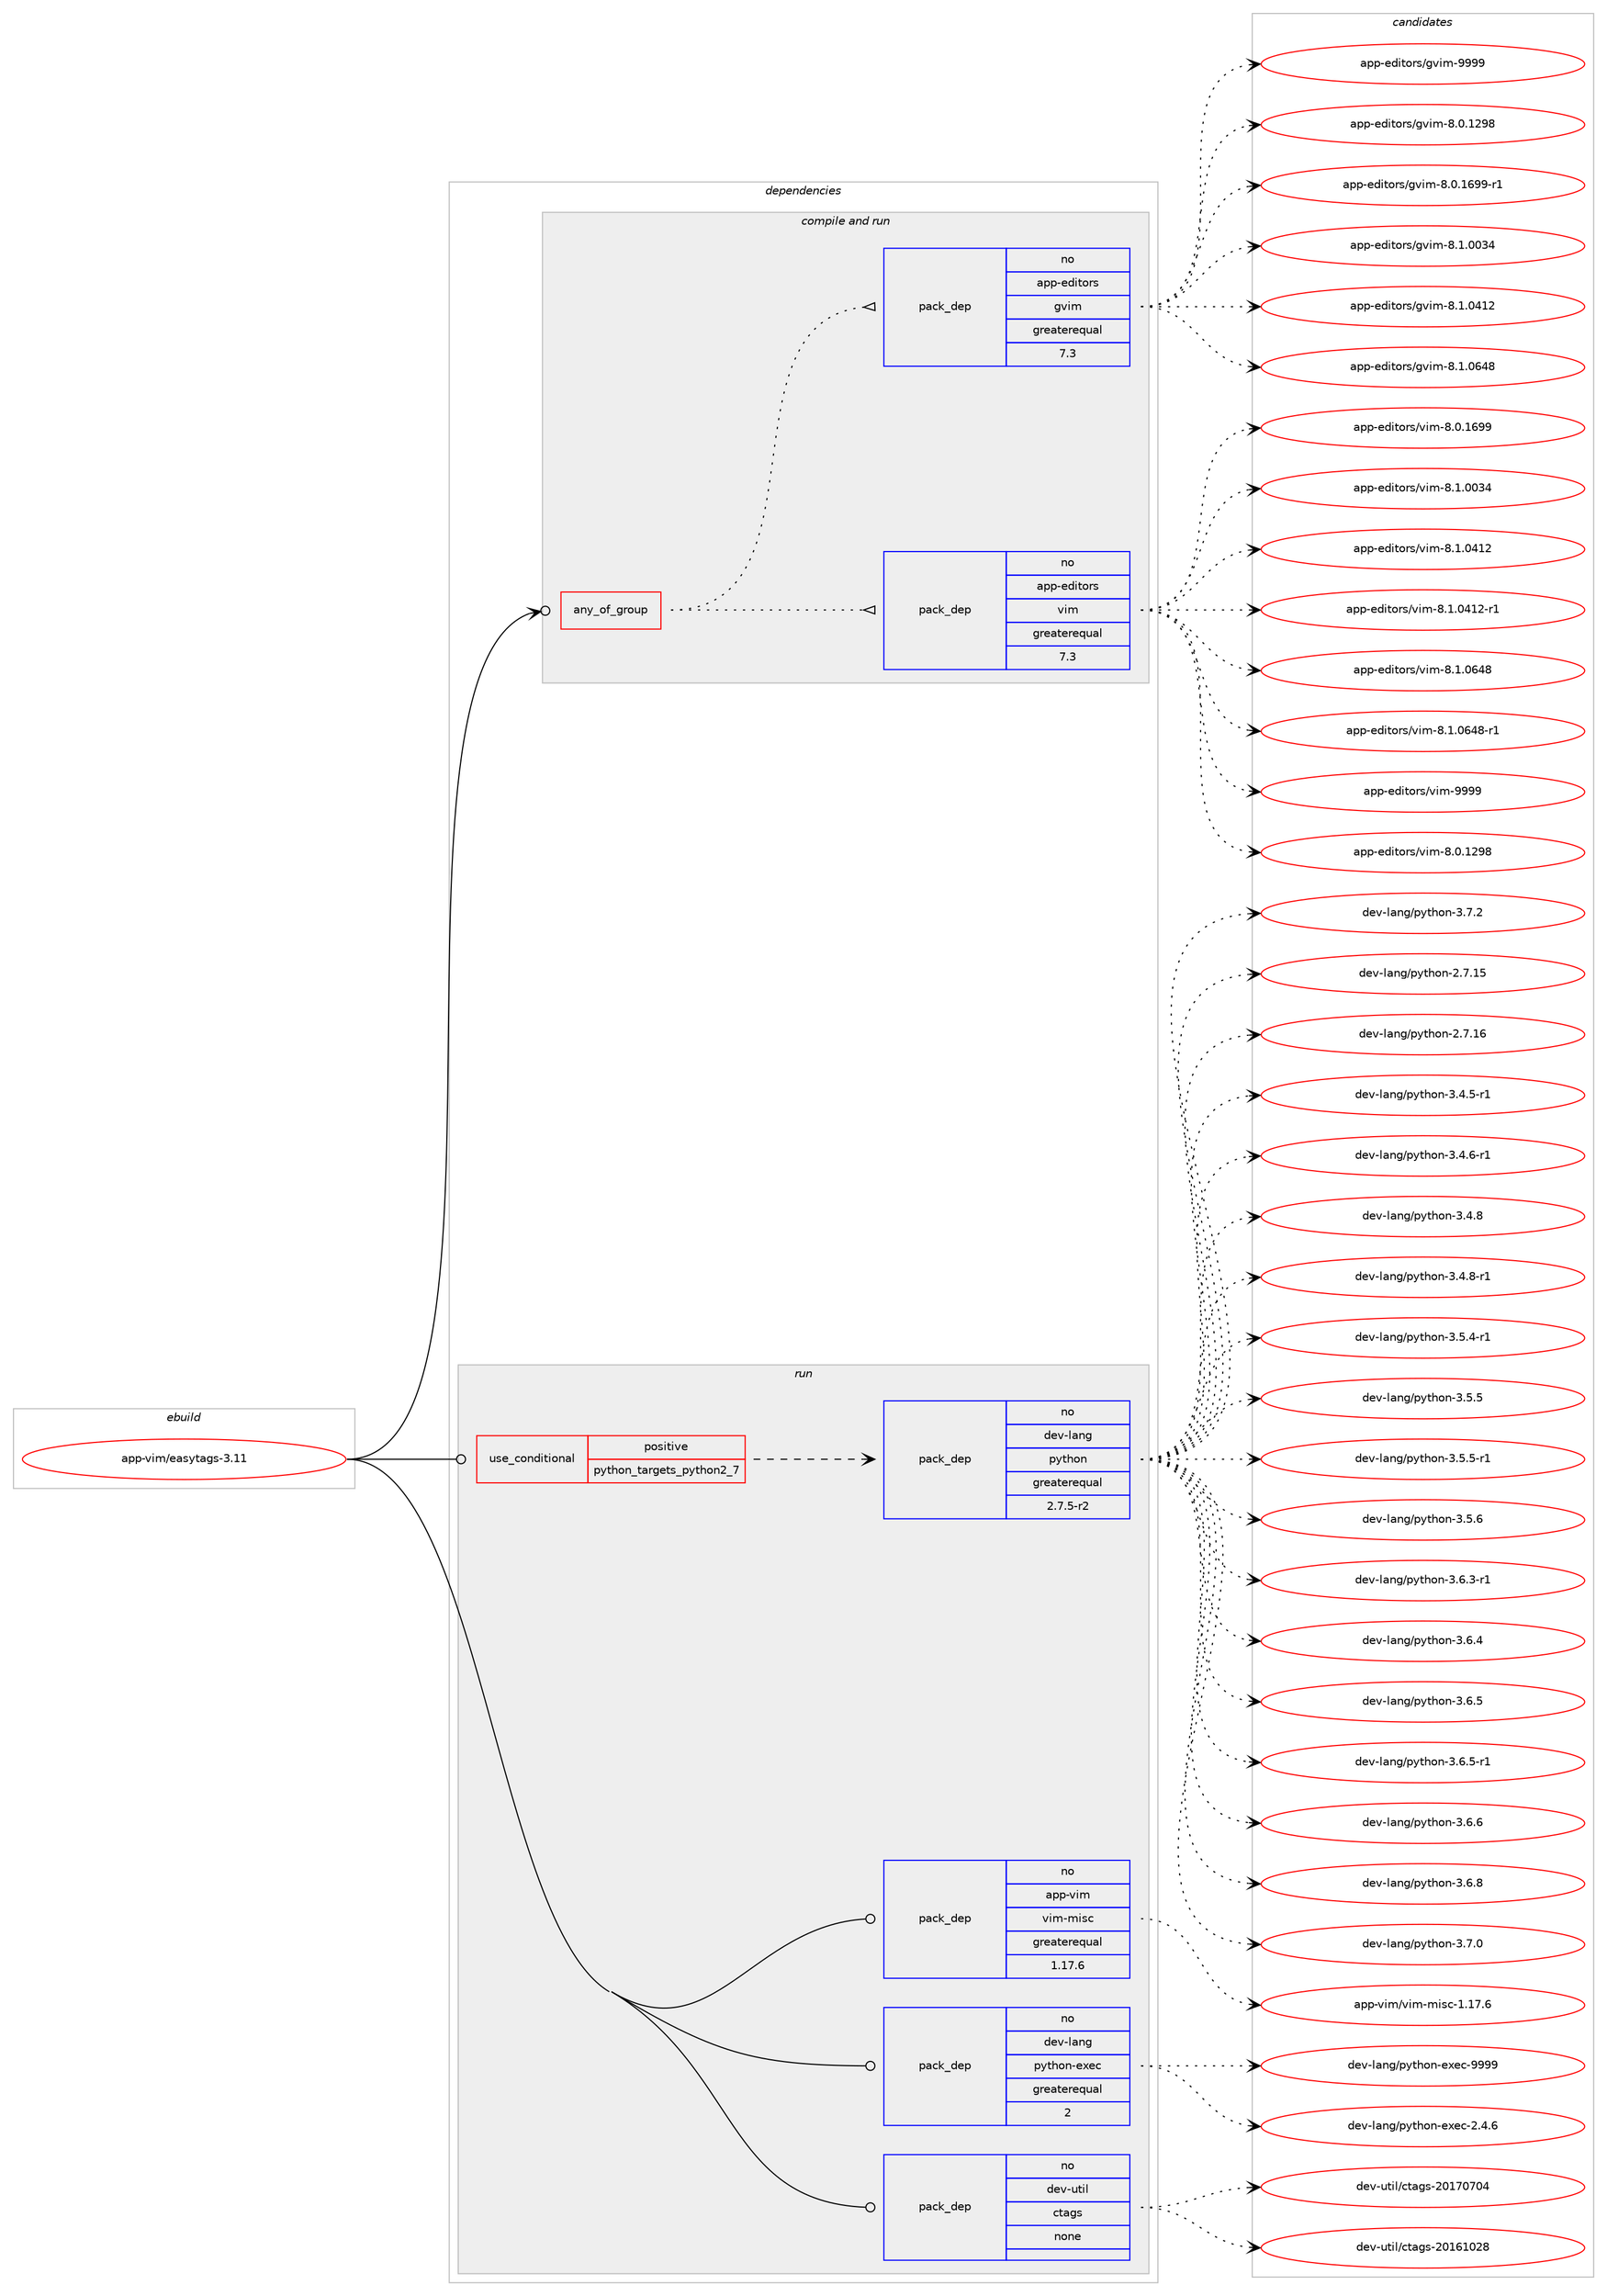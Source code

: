 digraph prolog {

# *************
# Graph options
# *************

newrank=true;
concentrate=true;
compound=true;
graph [rankdir=LR,fontname=Helvetica,fontsize=10,ranksep=1.5];#, ranksep=2.5, nodesep=0.2];
edge  [arrowhead=vee];
node  [fontname=Helvetica,fontsize=10];

# **********
# The ebuild
# **********

subgraph cluster_leftcol {
color=gray;
rank=same;
label=<<i>ebuild</i>>;
id [label="app-vim/easytags-3.11", color=red, width=4, href="../app-vim/easytags-3.11.svg"];
}

# ****************
# The dependencies
# ****************

subgraph cluster_midcol {
color=gray;
label=<<i>dependencies</i>>;
subgraph cluster_compile {
fillcolor="#eeeeee";
style=filled;
label=<<i>compile</i>>;
}
subgraph cluster_compileandrun {
fillcolor="#eeeeee";
style=filled;
label=<<i>compile and run</i>>;
subgraph any20093 {
dependency1314090 [label=<<TABLE BORDER="0" CELLBORDER="1" CELLSPACING="0" CELLPADDING="4"><TR><TD CELLPADDING="10">any_of_group</TD></TR></TABLE>>, shape=none, color=red];subgraph pack937070 {
dependency1314091 [label=<<TABLE BORDER="0" CELLBORDER="1" CELLSPACING="0" CELLPADDING="4" WIDTH="220"><TR><TD ROWSPAN="6" CELLPADDING="30">pack_dep</TD></TR><TR><TD WIDTH="110">no</TD></TR><TR><TD>app-editors</TD></TR><TR><TD>vim</TD></TR><TR><TD>greaterequal</TD></TR><TR><TD>7.3</TD></TR></TABLE>>, shape=none, color=blue];
}
dependency1314090:e -> dependency1314091:w [weight=20,style="dotted",arrowhead="oinv"];
subgraph pack937071 {
dependency1314092 [label=<<TABLE BORDER="0" CELLBORDER="1" CELLSPACING="0" CELLPADDING="4" WIDTH="220"><TR><TD ROWSPAN="6" CELLPADDING="30">pack_dep</TD></TR><TR><TD WIDTH="110">no</TD></TR><TR><TD>app-editors</TD></TR><TR><TD>gvim</TD></TR><TR><TD>greaterequal</TD></TR><TR><TD>7.3</TD></TR></TABLE>>, shape=none, color=blue];
}
dependency1314090:e -> dependency1314092:w [weight=20,style="dotted",arrowhead="oinv"];
}
id:e -> dependency1314090:w [weight=20,style="solid",arrowhead="odotvee"];
}
subgraph cluster_run {
fillcolor="#eeeeee";
style=filled;
label=<<i>run</i>>;
subgraph cond356377 {
dependency1314093 [label=<<TABLE BORDER="0" CELLBORDER="1" CELLSPACING="0" CELLPADDING="4"><TR><TD ROWSPAN="3" CELLPADDING="10">use_conditional</TD></TR><TR><TD>positive</TD></TR><TR><TD>python_targets_python2_7</TD></TR></TABLE>>, shape=none, color=red];
subgraph pack937072 {
dependency1314094 [label=<<TABLE BORDER="0" CELLBORDER="1" CELLSPACING="0" CELLPADDING="4" WIDTH="220"><TR><TD ROWSPAN="6" CELLPADDING="30">pack_dep</TD></TR><TR><TD WIDTH="110">no</TD></TR><TR><TD>dev-lang</TD></TR><TR><TD>python</TD></TR><TR><TD>greaterequal</TD></TR><TR><TD>2.7.5-r2</TD></TR></TABLE>>, shape=none, color=blue];
}
dependency1314093:e -> dependency1314094:w [weight=20,style="dashed",arrowhead="vee"];
}
id:e -> dependency1314093:w [weight=20,style="solid",arrowhead="odot"];
subgraph pack937073 {
dependency1314095 [label=<<TABLE BORDER="0" CELLBORDER="1" CELLSPACING="0" CELLPADDING="4" WIDTH="220"><TR><TD ROWSPAN="6" CELLPADDING="30">pack_dep</TD></TR><TR><TD WIDTH="110">no</TD></TR><TR><TD>app-vim</TD></TR><TR><TD>vim-misc</TD></TR><TR><TD>greaterequal</TD></TR><TR><TD>1.17.6</TD></TR></TABLE>>, shape=none, color=blue];
}
id:e -> dependency1314095:w [weight=20,style="solid",arrowhead="odot"];
subgraph pack937074 {
dependency1314096 [label=<<TABLE BORDER="0" CELLBORDER="1" CELLSPACING="0" CELLPADDING="4" WIDTH="220"><TR><TD ROWSPAN="6" CELLPADDING="30">pack_dep</TD></TR><TR><TD WIDTH="110">no</TD></TR><TR><TD>dev-lang</TD></TR><TR><TD>python-exec</TD></TR><TR><TD>greaterequal</TD></TR><TR><TD>2</TD></TR></TABLE>>, shape=none, color=blue];
}
id:e -> dependency1314096:w [weight=20,style="solid",arrowhead="odot"];
subgraph pack937075 {
dependency1314097 [label=<<TABLE BORDER="0" CELLBORDER="1" CELLSPACING="0" CELLPADDING="4" WIDTH="220"><TR><TD ROWSPAN="6" CELLPADDING="30">pack_dep</TD></TR><TR><TD WIDTH="110">no</TD></TR><TR><TD>dev-util</TD></TR><TR><TD>ctags</TD></TR><TR><TD>none</TD></TR><TR><TD></TD></TR></TABLE>>, shape=none, color=blue];
}
id:e -> dependency1314097:w [weight=20,style="solid",arrowhead="odot"];
}
}

# **************
# The candidates
# **************

subgraph cluster_choices {
rank=same;
color=gray;
label=<<i>candidates</i>>;

subgraph choice937070 {
color=black;
nodesep=1;
choice971121124510110010511611111411547118105109455646484649505756 [label="app-editors/vim-8.0.1298", color=red, width=4,href="../app-editors/vim-8.0.1298.svg"];
choice971121124510110010511611111411547118105109455646484649545757 [label="app-editors/vim-8.0.1699", color=red, width=4,href="../app-editors/vim-8.0.1699.svg"];
choice971121124510110010511611111411547118105109455646494648485152 [label="app-editors/vim-8.1.0034", color=red, width=4,href="../app-editors/vim-8.1.0034.svg"];
choice971121124510110010511611111411547118105109455646494648524950 [label="app-editors/vim-8.1.0412", color=red, width=4,href="../app-editors/vim-8.1.0412.svg"];
choice9711211245101100105116111114115471181051094556464946485249504511449 [label="app-editors/vim-8.1.0412-r1", color=red, width=4,href="../app-editors/vim-8.1.0412-r1.svg"];
choice971121124510110010511611111411547118105109455646494648545256 [label="app-editors/vim-8.1.0648", color=red, width=4,href="../app-editors/vim-8.1.0648.svg"];
choice9711211245101100105116111114115471181051094556464946485452564511449 [label="app-editors/vim-8.1.0648-r1", color=red, width=4,href="../app-editors/vim-8.1.0648-r1.svg"];
choice9711211245101100105116111114115471181051094557575757 [label="app-editors/vim-9999", color=red, width=4,href="../app-editors/vim-9999.svg"];
dependency1314091:e -> choice971121124510110010511611111411547118105109455646484649505756:w [style=dotted,weight="100"];
dependency1314091:e -> choice971121124510110010511611111411547118105109455646484649545757:w [style=dotted,weight="100"];
dependency1314091:e -> choice971121124510110010511611111411547118105109455646494648485152:w [style=dotted,weight="100"];
dependency1314091:e -> choice971121124510110010511611111411547118105109455646494648524950:w [style=dotted,weight="100"];
dependency1314091:e -> choice9711211245101100105116111114115471181051094556464946485249504511449:w [style=dotted,weight="100"];
dependency1314091:e -> choice971121124510110010511611111411547118105109455646494648545256:w [style=dotted,weight="100"];
dependency1314091:e -> choice9711211245101100105116111114115471181051094556464946485452564511449:w [style=dotted,weight="100"];
dependency1314091:e -> choice9711211245101100105116111114115471181051094557575757:w [style=dotted,weight="100"];
}
subgraph choice937071 {
color=black;
nodesep=1;
choice971121124510110010511611111411547103118105109455646484649505756 [label="app-editors/gvim-8.0.1298", color=red, width=4,href="../app-editors/gvim-8.0.1298.svg"];
choice9711211245101100105116111114115471031181051094556464846495457574511449 [label="app-editors/gvim-8.0.1699-r1", color=red, width=4,href="../app-editors/gvim-8.0.1699-r1.svg"];
choice971121124510110010511611111411547103118105109455646494648485152 [label="app-editors/gvim-8.1.0034", color=red, width=4,href="../app-editors/gvim-8.1.0034.svg"];
choice971121124510110010511611111411547103118105109455646494648524950 [label="app-editors/gvim-8.1.0412", color=red, width=4,href="../app-editors/gvim-8.1.0412.svg"];
choice971121124510110010511611111411547103118105109455646494648545256 [label="app-editors/gvim-8.1.0648", color=red, width=4,href="../app-editors/gvim-8.1.0648.svg"];
choice9711211245101100105116111114115471031181051094557575757 [label="app-editors/gvim-9999", color=red, width=4,href="../app-editors/gvim-9999.svg"];
dependency1314092:e -> choice971121124510110010511611111411547103118105109455646484649505756:w [style=dotted,weight="100"];
dependency1314092:e -> choice9711211245101100105116111114115471031181051094556464846495457574511449:w [style=dotted,weight="100"];
dependency1314092:e -> choice971121124510110010511611111411547103118105109455646494648485152:w [style=dotted,weight="100"];
dependency1314092:e -> choice971121124510110010511611111411547103118105109455646494648524950:w [style=dotted,weight="100"];
dependency1314092:e -> choice971121124510110010511611111411547103118105109455646494648545256:w [style=dotted,weight="100"];
dependency1314092:e -> choice9711211245101100105116111114115471031181051094557575757:w [style=dotted,weight="100"];
}
subgraph choice937072 {
color=black;
nodesep=1;
choice10010111845108971101034711212111610411111045504655464953 [label="dev-lang/python-2.7.15", color=red, width=4,href="../dev-lang/python-2.7.15.svg"];
choice10010111845108971101034711212111610411111045504655464954 [label="dev-lang/python-2.7.16", color=red, width=4,href="../dev-lang/python-2.7.16.svg"];
choice1001011184510897110103471121211161041111104551465246534511449 [label="dev-lang/python-3.4.5-r1", color=red, width=4,href="../dev-lang/python-3.4.5-r1.svg"];
choice1001011184510897110103471121211161041111104551465246544511449 [label="dev-lang/python-3.4.6-r1", color=red, width=4,href="../dev-lang/python-3.4.6-r1.svg"];
choice100101118451089711010347112121116104111110455146524656 [label="dev-lang/python-3.4.8", color=red, width=4,href="../dev-lang/python-3.4.8.svg"];
choice1001011184510897110103471121211161041111104551465246564511449 [label="dev-lang/python-3.4.8-r1", color=red, width=4,href="../dev-lang/python-3.4.8-r1.svg"];
choice1001011184510897110103471121211161041111104551465346524511449 [label="dev-lang/python-3.5.4-r1", color=red, width=4,href="../dev-lang/python-3.5.4-r1.svg"];
choice100101118451089711010347112121116104111110455146534653 [label="dev-lang/python-3.5.5", color=red, width=4,href="../dev-lang/python-3.5.5.svg"];
choice1001011184510897110103471121211161041111104551465346534511449 [label="dev-lang/python-3.5.5-r1", color=red, width=4,href="../dev-lang/python-3.5.5-r1.svg"];
choice100101118451089711010347112121116104111110455146534654 [label="dev-lang/python-3.5.6", color=red, width=4,href="../dev-lang/python-3.5.6.svg"];
choice1001011184510897110103471121211161041111104551465446514511449 [label="dev-lang/python-3.6.3-r1", color=red, width=4,href="../dev-lang/python-3.6.3-r1.svg"];
choice100101118451089711010347112121116104111110455146544652 [label="dev-lang/python-3.6.4", color=red, width=4,href="../dev-lang/python-3.6.4.svg"];
choice100101118451089711010347112121116104111110455146544653 [label="dev-lang/python-3.6.5", color=red, width=4,href="../dev-lang/python-3.6.5.svg"];
choice1001011184510897110103471121211161041111104551465446534511449 [label="dev-lang/python-3.6.5-r1", color=red, width=4,href="../dev-lang/python-3.6.5-r1.svg"];
choice100101118451089711010347112121116104111110455146544654 [label="dev-lang/python-3.6.6", color=red, width=4,href="../dev-lang/python-3.6.6.svg"];
choice100101118451089711010347112121116104111110455146544656 [label="dev-lang/python-3.6.8", color=red, width=4,href="../dev-lang/python-3.6.8.svg"];
choice100101118451089711010347112121116104111110455146554648 [label="dev-lang/python-3.7.0", color=red, width=4,href="../dev-lang/python-3.7.0.svg"];
choice100101118451089711010347112121116104111110455146554650 [label="dev-lang/python-3.7.2", color=red, width=4,href="../dev-lang/python-3.7.2.svg"];
dependency1314094:e -> choice10010111845108971101034711212111610411111045504655464953:w [style=dotted,weight="100"];
dependency1314094:e -> choice10010111845108971101034711212111610411111045504655464954:w [style=dotted,weight="100"];
dependency1314094:e -> choice1001011184510897110103471121211161041111104551465246534511449:w [style=dotted,weight="100"];
dependency1314094:e -> choice1001011184510897110103471121211161041111104551465246544511449:w [style=dotted,weight="100"];
dependency1314094:e -> choice100101118451089711010347112121116104111110455146524656:w [style=dotted,weight="100"];
dependency1314094:e -> choice1001011184510897110103471121211161041111104551465246564511449:w [style=dotted,weight="100"];
dependency1314094:e -> choice1001011184510897110103471121211161041111104551465346524511449:w [style=dotted,weight="100"];
dependency1314094:e -> choice100101118451089711010347112121116104111110455146534653:w [style=dotted,weight="100"];
dependency1314094:e -> choice1001011184510897110103471121211161041111104551465346534511449:w [style=dotted,weight="100"];
dependency1314094:e -> choice100101118451089711010347112121116104111110455146534654:w [style=dotted,weight="100"];
dependency1314094:e -> choice1001011184510897110103471121211161041111104551465446514511449:w [style=dotted,weight="100"];
dependency1314094:e -> choice100101118451089711010347112121116104111110455146544652:w [style=dotted,weight="100"];
dependency1314094:e -> choice100101118451089711010347112121116104111110455146544653:w [style=dotted,weight="100"];
dependency1314094:e -> choice1001011184510897110103471121211161041111104551465446534511449:w [style=dotted,weight="100"];
dependency1314094:e -> choice100101118451089711010347112121116104111110455146544654:w [style=dotted,weight="100"];
dependency1314094:e -> choice100101118451089711010347112121116104111110455146544656:w [style=dotted,weight="100"];
dependency1314094:e -> choice100101118451089711010347112121116104111110455146554648:w [style=dotted,weight="100"];
dependency1314094:e -> choice100101118451089711010347112121116104111110455146554650:w [style=dotted,weight="100"];
}
subgraph choice937073 {
color=black;
nodesep=1;
choice971121124511810510947118105109451091051159945494649554654 [label="app-vim/vim-misc-1.17.6", color=red, width=4,href="../app-vim/vim-misc-1.17.6.svg"];
dependency1314095:e -> choice971121124511810510947118105109451091051159945494649554654:w [style=dotted,weight="100"];
}
subgraph choice937074 {
color=black;
nodesep=1;
choice1001011184510897110103471121211161041111104510112010199455046524654 [label="dev-lang/python-exec-2.4.6", color=red, width=4,href="../dev-lang/python-exec-2.4.6.svg"];
choice10010111845108971101034711212111610411111045101120101994557575757 [label="dev-lang/python-exec-9999", color=red, width=4,href="../dev-lang/python-exec-9999.svg"];
dependency1314096:e -> choice1001011184510897110103471121211161041111104510112010199455046524654:w [style=dotted,weight="100"];
dependency1314096:e -> choice10010111845108971101034711212111610411111045101120101994557575757:w [style=dotted,weight="100"];
}
subgraph choice937075 {
color=black;
nodesep=1;
choice10010111845117116105108479911697103115455048495449485056 [label="dev-util/ctags-20161028", color=red, width=4,href="../dev-util/ctags-20161028.svg"];
choice10010111845117116105108479911697103115455048495548554852 [label="dev-util/ctags-20170704", color=red, width=4,href="../dev-util/ctags-20170704.svg"];
dependency1314097:e -> choice10010111845117116105108479911697103115455048495449485056:w [style=dotted,weight="100"];
dependency1314097:e -> choice10010111845117116105108479911697103115455048495548554852:w [style=dotted,weight="100"];
}
}

}
